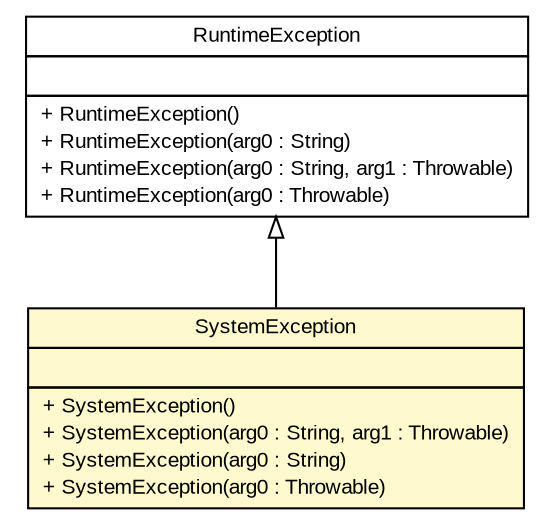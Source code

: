#!/usr/local/bin/dot
#
# Class diagram 
# Generated by UMLGraph version R5_6 (http://www.umlgraph.org/)
#

digraph G {
	edge [fontname="arial",fontsize=10,labelfontname="arial",labelfontsize=10];
	node [fontname="arial",fontsize=10,shape=plaintext];
	nodesep=0.25;
	ranksep=0.5;
	// br.gov.to.sefaz.exception.SystemException
	c11653 [label=<<table title="br.gov.to.sefaz.exception.SystemException" border="0" cellborder="1" cellspacing="0" cellpadding="2" port="p" bgcolor="lemonChiffon" href="./SystemException.html">
		<tr><td><table border="0" cellspacing="0" cellpadding="1">
<tr><td align="center" balign="center"> SystemException </td></tr>
		</table></td></tr>
		<tr><td><table border="0" cellspacing="0" cellpadding="1">
<tr><td align="left" balign="left">  </td></tr>
		</table></td></tr>
		<tr><td><table border="0" cellspacing="0" cellpadding="1">
<tr><td align="left" balign="left"> + SystemException() </td></tr>
<tr><td align="left" balign="left"> + SystemException(arg0 : String, arg1 : Throwable) </td></tr>
<tr><td align="left" balign="left"> + SystemException(arg0 : String) </td></tr>
<tr><td align="left" balign="left"> + SystemException(arg0 : Throwable) </td></tr>
		</table></td></tr>
		</table>>, URL="./SystemException.html", fontname="arial", fontcolor="black", fontsize=10.0];
	//br.gov.to.sefaz.exception.SystemException extends java.lang.RuntimeException
	c11756:p -> c11653:p [dir=back,arrowtail=empty];
	// java.lang.RuntimeException
	c11756 [label=<<table title="java.lang.RuntimeException" border="0" cellborder="1" cellspacing="0" cellpadding="2" port="p" href="http://java.sun.com/j2se/1.4.2/docs/api/java/lang/RuntimeException.html">
		<tr><td><table border="0" cellspacing="0" cellpadding="1">
<tr><td align="center" balign="center"> RuntimeException </td></tr>
		</table></td></tr>
		<tr><td><table border="0" cellspacing="0" cellpadding="1">
<tr><td align="left" balign="left">  </td></tr>
		</table></td></tr>
		<tr><td><table border="0" cellspacing="0" cellpadding="1">
<tr><td align="left" balign="left"> + RuntimeException() </td></tr>
<tr><td align="left" balign="left"> + RuntimeException(arg0 : String) </td></tr>
<tr><td align="left" balign="left"> + RuntimeException(arg0 : String, arg1 : Throwable) </td></tr>
<tr><td align="left" balign="left"> + RuntimeException(arg0 : Throwable) </td></tr>
		</table></td></tr>
		</table>>, URL="http://java.sun.com/j2se/1.4.2/docs/api/java/lang/RuntimeException.html", fontname="arial", fontcolor="black", fontsize=10.0];
}

